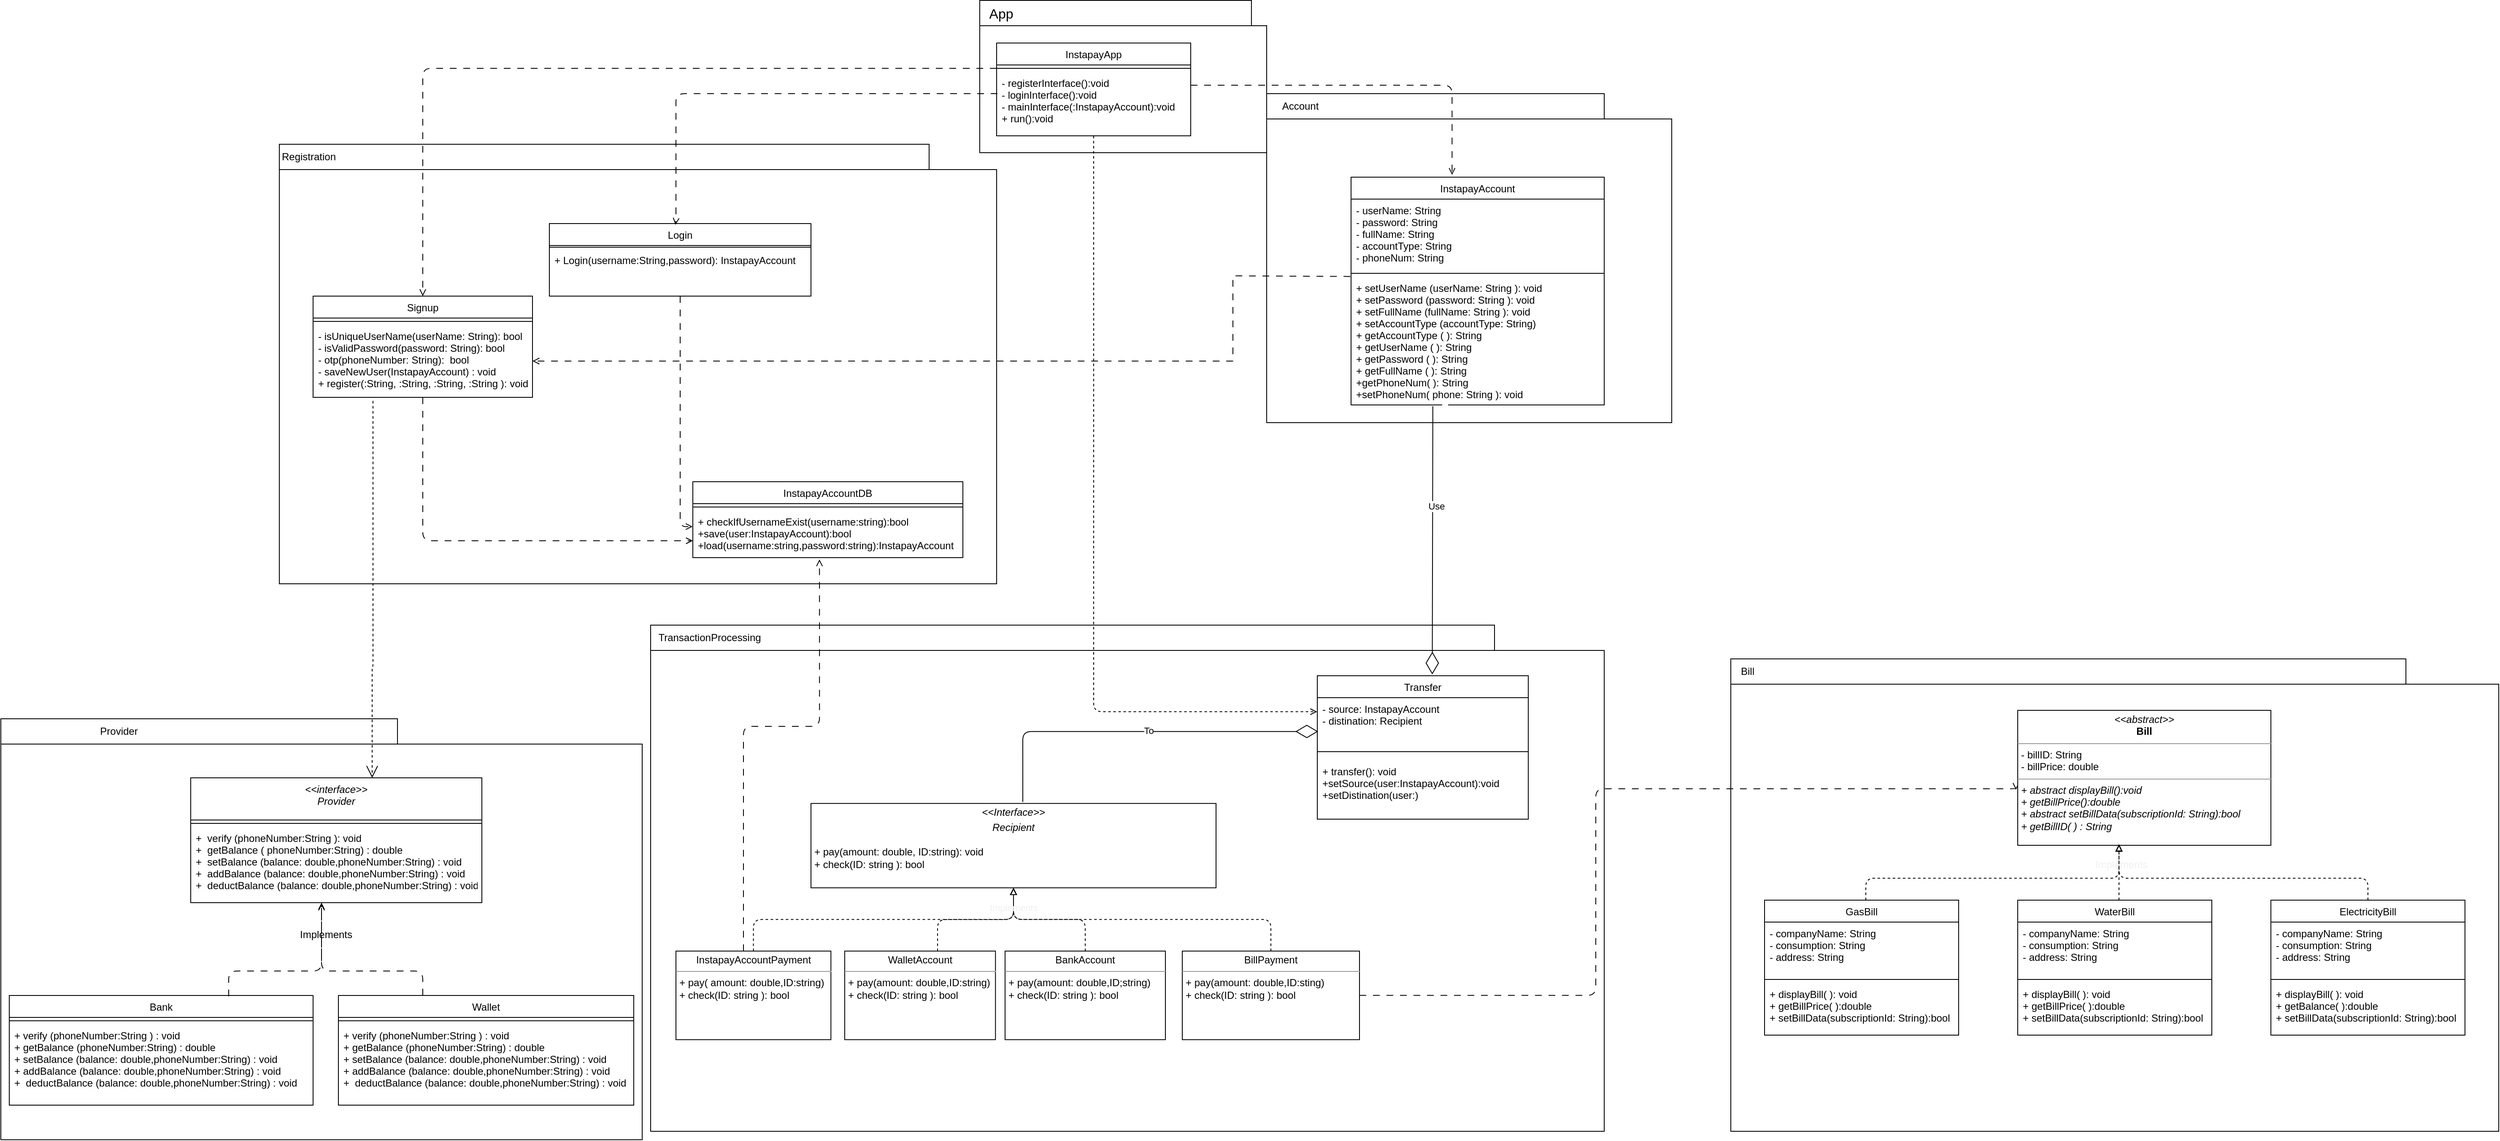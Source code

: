 <mxfile version="21.2.1" type="device">
  <diagram id="u_baxMAExRo-awtH1UQv" name="Page-1">
    <mxGraphModel dx="2975" dy="1676" grid="1" gridSize="10" guides="1" tooltips="1" connect="1" arrows="1" fold="1" page="1" pageScale="1" pageWidth="850" pageHeight="1100" math="0" shadow="0">
      <root>
        <mxCell id="0" />
        <mxCell id="1" parent="0" />
        <mxCell id="371" value="" style="shape=folder;fontStyle=1;tabWidth=1200;tabHeight=30;tabPosition=left;html=1;boundedLbl=1;fillColor=none;" parent="1" vertex="1">
          <mxGeometry x="-510" y="-230.5" width="340" height="180.5" as="geometry" />
        </mxCell>
        <mxCell id="387" value="" style="shape=folder;fontStyle=1;tabWidth=770;tabHeight=30;tabPosition=left;html=1;boundedLbl=1;fillColor=none;" parent="1" vertex="1">
          <mxGeometry x="-1340" y="-60" width="850" height="521" as="geometry" />
        </mxCell>
        <mxCell id="389" value="" style="shape=folder;fontStyle=1;tabWidth=800;tabHeight=30;tabPosition=left;html=1;boundedLbl=1;fillColor=none;" parent="1" vertex="1">
          <mxGeometry x="380" y="550" width="910" height="560" as="geometry" />
        </mxCell>
        <mxCell id="390" value="" style="shape=folder;fontStyle=1;tabWidth=1000;tabHeight=30;tabPosition=left;html=1;boundedLbl=1;fillColor=none;" parent="1" vertex="1">
          <mxGeometry x="-900" y="510" width="1130" height="600" as="geometry" />
        </mxCell>
        <mxCell id="16" value="InstapayAccount" style="swimlane;fontStyle=0;align=center;verticalAlign=top;childLayout=stackLayout;horizontal=1;startSize=26;horizontalStack=0;resizeParent=1;resizeParentMax=0;resizeLast=0;collapsible=1;marginBottom=0;fontSize=12;rounded=0;" parent="1" vertex="1">
          <mxGeometry x="-70" y="-21" width="300" height="270" as="geometry" />
        </mxCell>
        <mxCell id="17" value="- userName: String&#xa;- password: String&#xa;- fullName: String&#xa;- accountType: String&#xa;- phoneNum: String" style="text;strokeColor=none;fillColor=none;align=left;verticalAlign=top;spacingLeft=4;spacingRight=4;overflow=hidden;rotatable=0;points=[[0,0.5],[1,0.5]];portConstraint=eastwest;fontSize=12;rounded=0;" parent="16" vertex="1">
          <mxGeometry y="26" width="300" height="84" as="geometry" />
        </mxCell>
        <mxCell id="18" value="" style="line;strokeWidth=1;fillColor=none;align=left;verticalAlign=middle;spacingTop=-1;spacingLeft=3;spacingRight=3;rotatable=0;labelPosition=right;points=[];portConstraint=eastwest;strokeColor=inherit;fontSize=12;rounded=0;" parent="16" vertex="1">
          <mxGeometry y="110" width="300" height="8" as="geometry" />
        </mxCell>
        <mxCell id="19" value="+ setUserName (userName: String ): void&#xa;+ setPassword (password: String ): void&#xa;+ setFullName (fullName: String ): void&#xa;+ setAccountType (accountType: String)&#xa;+ getAccountType ( ): String&#xa;+ getUserName ( ): String&#xa;+ getPassword ( ): String&#xa;+ getFullName ( ): String &#xa;+getPhoneNum( ): String&#xa;+setPhoneNum( phone: String ): void" style="text;strokeColor=none;fillColor=none;align=left;verticalAlign=top;spacingLeft=4;spacingRight=4;overflow=hidden;rotatable=0;points=[[0,0.5],[1,0.5]];portConstraint=eastwest;fontSize=12;rounded=0;" parent="16" vertex="1">
          <mxGeometry y="118" width="300" height="152" as="geometry" />
        </mxCell>
        <mxCell id="38" value="&lt;&lt;interface&gt;&gt;&#xa;Provider" style="swimlane;fontStyle=2;align=center;verticalAlign=top;childLayout=stackLayout;horizontal=1;startSize=50;horizontalStack=0;resizeParent=1;resizeParentMax=0;resizeLast=0;collapsible=1;marginBottom=0;rounded=0;" parent="1" vertex="1">
          <mxGeometry x="-1445" y="691" width="345" height="148" as="geometry" />
        </mxCell>
        <mxCell id="40" value="" style="line;strokeWidth=1;fillColor=none;align=left;verticalAlign=middle;spacingTop=-1;spacingLeft=3;spacingRight=3;rotatable=0;labelPosition=right;points=[];portConstraint=eastwest;strokeColor=inherit;rounded=0;" parent="38" vertex="1">
          <mxGeometry y="50" width="345" height="8" as="geometry" />
        </mxCell>
        <mxCell id="41" value="+  verify (phoneNumber:String ): void&#xa;+  getBalance ( phoneNumber:String) : double&#xa;+  setBalance (balance: double,phoneNumber:String) : void&#xa;+  addBalance (balance: double,phoneNumber:String) : void&#xa;+  deductBalance (balance: double,phoneNumber:String) : void" style="text;strokeColor=none;fillColor=none;align=left;verticalAlign=top;spacingLeft=4;spacingRight=4;overflow=hidden;rotatable=0;points=[[0,0.5],[1,0.5]];portConstraint=eastwest;rounded=0;" parent="38" vertex="1">
          <mxGeometry y="58" width="345" height="90" as="geometry" />
        </mxCell>
        <mxCell id="366" value="" style="edgeStyle=orthogonalEdgeStyle;html=1;dashed=1;dashPattern=8 8;fontSize=16;endArrow=open;endFill=0;" parent="1" source="42" target="41" edge="1">
          <mxGeometry relative="1" as="geometry">
            <Array as="points">
              <mxPoint x="-1170" y="920" />
              <mxPoint x="-1290" y="920" />
            </Array>
          </mxGeometry>
        </mxCell>
        <mxCell id="42" value="Wallet" style="swimlane;fontStyle=0;align=center;verticalAlign=top;childLayout=stackLayout;horizontal=1;startSize=26;horizontalStack=0;resizeParent=1;resizeParentMax=0;resizeLast=0;collapsible=1;marginBottom=0;rounded=0;" parent="1" vertex="1">
          <mxGeometry x="-1270" y="949" width="350" height="130" as="geometry" />
        </mxCell>
        <mxCell id="44" value="" style="line;strokeWidth=1;fillColor=none;align=left;verticalAlign=middle;spacingTop=-1;spacingLeft=3;spacingRight=3;rotatable=0;labelPosition=right;points=[];portConstraint=eastwest;strokeColor=inherit;rounded=0;" parent="42" vertex="1">
          <mxGeometry y="26" width="350" height="8" as="geometry" />
        </mxCell>
        <mxCell id="45" value="+ verify (phoneNumber:String ) : void&#xa;+ getBalance (phoneNumber:String) : double&#xa;+ setBalance (balance: double,phoneNumber:String) : void &#xa;+ addBalance (balance: double,phoneNumber:String) : void&#xa;+  deductBalance (balance: double,phoneNumber:String) : void" style="text;strokeColor=none;fillColor=none;align=left;verticalAlign=top;spacingLeft=4;spacingRight=4;overflow=hidden;rotatable=0;points=[[0,0.5],[1,0.5]];portConstraint=eastwest;rounded=0;" parent="42" vertex="1">
          <mxGeometry y="34" width="350" height="96" as="geometry" />
        </mxCell>
        <mxCell id="48" value="Bank" style="swimlane;fontStyle=0;align=center;verticalAlign=top;childLayout=stackLayout;horizontal=1;startSize=26;horizontalStack=0;resizeParent=1;resizeParentMax=0;resizeLast=0;collapsible=1;marginBottom=0;rounded=0;" parent="1" vertex="1">
          <mxGeometry x="-1660" y="949" width="360" height="130" as="geometry" />
        </mxCell>
        <mxCell id="50" value="" style="line;strokeWidth=1;fillColor=none;align=left;verticalAlign=middle;spacingTop=-1;spacingLeft=3;spacingRight=3;rotatable=0;labelPosition=right;points=[];portConstraint=eastwest;strokeColor=inherit;rounded=0;" parent="48" vertex="1">
          <mxGeometry y="26" width="360" height="8" as="geometry" />
        </mxCell>
        <mxCell id="51" value="+ verify (phoneNumber:String ) : void&#xa;+ getBalance (phoneNumber:String) : double&#xa;+ setBalance (balance: double,phoneNumber:String) : void &#xa;+ addBalance (balance: double,phoneNumber:String) : void&#xa;+  deductBalance (balance: double,phoneNumber:String) : void" style="text;strokeColor=none;fillColor=none;align=left;verticalAlign=top;spacingLeft=4;spacingRight=4;overflow=hidden;rotatable=0;points=[[0,0.5],[1,0.5]];portConstraint=eastwest;rounded=0;" parent="48" vertex="1">
          <mxGeometry y="34" width="360" height="96" as="geometry" />
        </mxCell>
        <mxCell id="291" value="" style="edgeStyle=orthogonalEdgeStyle;html=1;fontSize=11;fontColor=#FFFFFF;endArrow=open;endFill=0;dashed=1;dashPattern=8 8;" parent="1" source="70" target="236" edge="1">
          <mxGeometry relative="1" as="geometry">
            <mxPoint x="-631.38" y="416.75" as="targetPoint" />
            <Array as="points">
              <mxPoint x="-1170" y="410" />
            </Array>
          </mxGeometry>
        </mxCell>
        <mxCell id="70" value="Signup" style="swimlane;fontStyle=0;align=center;verticalAlign=top;childLayout=stackLayout;horizontal=1;startSize=26;horizontalStack=0;resizeParent=1;resizeParentMax=0;resizeLast=0;collapsible=1;marginBottom=0;rounded=0;" parent="1" vertex="1">
          <mxGeometry x="-1300" y="120" width="260" height="120" as="geometry" />
        </mxCell>
        <mxCell id="72" value="" style="line;strokeWidth=1;fillColor=none;align=left;verticalAlign=middle;spacingTop=-1;spacingLeft=3;spacingRight=3;rotatable=0;labelPosition=right;points=[];portConstraint=eastwest;strokeColor=inherit;rounded=0;" parent="70" vertex="1">
          <mxGeometry y="26" width="260" height="8" as="geometry" />
        </mxCell>
        <mxCell id="73" value="- isUniqueUserName(userName: String): bool&#xa;- isValidPassword(password: String): bool&#xa;- otp(phoneNumber: String):  bool&#xa;- saveNewUser(InstapayAccount) : void&#xa;+ register(:String, :String, :String, :String ): void" style="text;strokeColor=none;fillColor=none;align=left;verticalAlign=top;spacingLeft=4;spacingRight=4;overflow=hidden;rotatable=0;points=[[0,0.5],[1,0.5]];portConstraint=eastwest;rounded=0;" parent="70" vertex="1">
          <mxGeometry y="34" width="260" height="86" as="geometry" />
        </mxCell>
        <mxCell id="97" style="edgeStyle=orthogonalEdgeStyle;html=1;rounded=0;endArrow=open;endFill=0;dashed=1;dashPattern=8 8;exitX=-0.003;exitY=-0.002;exitDx=0;exitDy=0;exitPerimeter=0;" parent="1" source="19" target="73" edge="1">
          <mxGeometry relative="1" as="geometry">
            <Array as="points">
              <mxPoint x="-72" y="97" />
              <mxPoint x="-210" y="96" />
              <mxPoint x="-210" y="217" />
            </Array>
            <mxPoint x="-740" y="210" as="targetPoint" />
          </mxGeometry>
        </mxCell>
        <mxCell id="285" value="" style="edgeStyle=orthogonalEdgeStyle;html=1;fontSize=11;fontColor=#FFFFFF;entryX=-0.001;entryY=0.343;entryDx=0;entryDy=0;entryPerimeter=0;dashed=1;dashPattern=8 8;endArrow=open;endFill=0;" parent="1" source="108" target="236" edge="1">
          <mxGeometry relative="1" as="geometry">
            <mxPoint x="-1485.0" y="297.75" as="targetPoint" />
            <Array as="points">
              <mxPoint x="-865" y="393" />
            </Array>
          </mxGeometry>
        </mxCell>
        <mxCell id="108" value="Login" style="swimlane;fontStyle=0;align=center;verticalAlign=top;childLayout=stackLayout;horizontal=1;startSize=26;horizontalStack=0;resizeParent=1;resizeParentMax=0;resizeLast=0;collapsible=1;marginBottom=0;rounded=0;" parent="1" vertex="1">
          <mxGeometry x="-1020.0" y="34" width="310" height="86" as="geometry" />
        </mxCell>
        <mxCell id="110" value="" style="line;strokeWidth=1;fillColor=none;align=left;verticalAlign=middle;spacingTop=-1;spacingLeft=3;spacingRight=3;rotatable=0;labelPosition=right;points=[];portConstraint=eastwest;strokeColor=inherit;rounded=0;" parent="108" vertex="1">
          <mxGeometry y="26" width="310" height="4" as="geometry" />
        </mxCell>
        <mxCell id="111" value="+ Login(username:String,password): InstapayAccount" style="text;strokeColor=none;fillColor=none;align=left;verticalAlign=top;spacingLeft=4;spacingRight=4;overflow=hidden;rotatable=0;points=[[0,0.5],[1,0.5]];portConstraint=eastwest;rounded=0;" parent="108" vertex="1">
          <mxGeometry y="30" width="310" height="56" as="geometry" />
        </mxCell>
        <mxCell id="242" value="" style="edgeStyle=orthogonalEdgeStyle;html=1;dashed=1;fontSize=9;endArrow=block;endFill=0;elbow=vertical;" parent="1" source="154" edge="1">
          <mxGeometry relative="1" as="geometry">
            <Array as="points">
              <mxPoint x="540" y="810" />
              <mxPoint x="840" y="810" />
            </Array>
            <mxPoint x="840" y="770" as="targetPoint" />
          </mxGeometry>
        </mxCell>
        <mxCell id="154" value="GasBill&#xa;" style="swimlane;fontStyle=0;align=center;verticalAlign=top;childLayout=stackLayout;horizontal=1;startSize=26;horizontalStack=0;resizeParent=1;resizeParentMax=0;resizeLast=0;collapsible=1;marginBottom=0;labelBackgroundColor=none;rounded=0;" parent="1" vertex="1">
          <mxGeometry x="420" y="836" width="230" height="160" as="geometry" />
        </mxCell>
        <mxCell id="155" value="- companyName: String&#xa;- consumption: String&#xa;- address: String" style="text;strokeColor=none;fillColor=none;align=left;verticalAlign=top;spacingLeft=4;spacingRight=4;overflow=hidden;rotatable=0;points=[[0,0.5],[1,0.5]];portConstraint=eastwest;labelBackgroundColor=none;rounded=0;" parent="154" vertex="1">
          <mxGeometry y="26" width="230" height="64" as="geometry" />
        </mxCell>
        <mxCell id="156" value="" style="line;strokeWidth=1;fillColor=none;align=left;verticalAlign=middle;spacingTop=-1;spacingLeft=3;spacingRight=3;rotatable=0;labelPosition=right;points=[];portConstraint=eastwest;strokeColor=inherit;labelBackgroundColor=#4b4949;rounded=0;" parent="154" vertex="1">
          <mxGeometry y="90" width="230" height="8" as="geometry" />
        </mxCell>
        <mxCell id="157" value="+ displayBill( ): void&#xa;+ getBillPrice( ):double&#xa;+ setBillData(subscriptionId: String):bool" style="text;strokeColor=none;fillColor=none;align=left;verticalAlign=top;spacingLeft=4;spacingRight=4;overflow=hidden;rotatable=0;points=[[0,0.5],[1,0.5]];portConstraint=eastwest;labelBackgroundColor=none;rounded=0;" parent="154" vertex="1">
          <mxGeometry y="98" width="230" height="62" as="geometry" />
        </mxCell>
        <mxCell id="162" value="ElectricityBill" style="swimlane;fontStyle=0;align=center;verticalAlign=top;childLayout=stackLayout;horizontal=1;startSize=26;horizontalStack=0;resizeParent=1;resizeParentMax=0;resizeLast=0;collapsible=1;marginBottom=0;labelBackgroundColor=none;rounded=0;" parent="1" vertex="1">
          <mxGeometry x="1020" y="836" width="230" height="160" as="geometry" />
        </mxCell>
        <mxCell id="163" value="- companyName: String&#xa;- consumption: String&#xa;- address: String" style="text;strokeColor=none;fillColor=none;align=left;verticalAlign=top;spacingLeft=4;spacingRight=4;overflow=hidden;rotatable=0;points=[[0,0.5],[1,0.5]];portConstraint=eastwest;labelBackgroundColor=none;rounded=0;" parent="162" vertex="1">
          <mxGeometry y="26" width="230" height="64" as="geometry" />
        </mxCell>
        <mxCell id="164" value="" style="line;strokeWidth=1;fillColor=none;align=left;verticalAlign=middle;spacingTop=-1;spacingLeft=3;spacingRight=3;rotatable=0;labelPosition=right;points=[];portConstraint=eastwest;strokeColor=inherit;labelBackgroundColor=#4b4949;rounded=0;" parent="162" vertex="1">
          <mxGeometry y="90" width="230" height="8" as="geometry" />
        </mxCell>
        <mxCell id="165" value="+ displayBill( ): void&#xa;+ getBalance( ):double&#xa;+ setBillData(subscriptionId: String):bool" style="text;strokeColor=none;fillColor=none;align=left;verticalAlign=top;spacingLeft=4;spacingRight=4;overflow=hidden;rotatable=0;points=[[0,0.5],[1,0.5]];portConstraint=eastwest;labelBackgroundColor=none;rounded=0;" parent="162" vertex="1">
          <mxGeometry y="98" width="230" height="62" as="geometry" />
        </mxCell>
        <mxCell id="188" value="Transfer" style="swimlane;fontStyle=0;align=center;verticalAlign=top;childLayout=stackLayout;horizontal=1;startSize=26;horizontalStack=0;resizeParent=1;resizeParentMax=0;resizeLast=0;collapsible=1;marginBottom=0;labelBackgroundColor=none;labelBorderColor=none;fillStyle=auto;fontColor=default;fillColor=default;gradientColor=none;" parent="1" vertex="1">
          <mxGeometry x="-110" y="570" width="250" height="170" as="geometry" />
        </mxCell>
        <mxCell id="189" value="- source: InstapayAccount&#xa;- distination: Recipient&#xa; " style="text;strokeColor=none;fillColor=none;align=left;verticalAlign=top;spacingLeft=4;spacingRight=4;overflow=hidden;rotatable=0;points=[[0,0.5],[1,0.5]];portConstraint=eastwest;labelBackgroundColor=none;labelBorderColor=none;fillStyle=auto;fontColor=default;" parent="188" vertex="1">
          <mxGeometry y="26" width="250" height="54" as="geometry" />
        </mxCell>
        <mxCell id="190" value="" style="line;strokeWidth=1;fillColor=none;align=left;verticalAlign=middle;spacingTop=-1;spacingLeft=3;spacingRight=3;rotatable=0;labelPosition=right;points=[];portConstraint=eastwest;strokeColor=inherit;labelBackgroundColor=none;labelBorderColor=none;fillStyle=auto;fontColor=default;" parent="188" vertex="1">
          <mxGeometry y="80" width="250" height="20" as="geometry" />
        </mxCell>
        <mxCell id="191" value="+ transfer(): void&#xa;+setSource(user:InstapayAccount):void&#xa;+setDistination(user:)" style="text;strokeColor=none;fillColor=none;align=left;verticalAlign=top;spacingLeft=4;spacingRight=4;overflow=hidden;rotatable=0;points=[[0,0.5],[1,0.5]];portConstraint=eastwest;labelBackgroundColor=none;labelBorderColor=none;fillStyle=auto;fontColor=default;" parent="188" vertex="1">
          <mxGeometry y="100" width="250" height="70" as="geometry" />
        </mxCell>
        <mxCell id="193" value="&lt;p style=&quot;margin:0px;margin-top:4px;text-align:center;&quot;&gt;&lt;i&gt;&amp;lt;&amp;lt;Interface&amp;gt;&amp;gt;&lt;/i&gt;&lt;br&gt;&lt;/p&gt;&lt;p style=&quot;margin:0px;margin-top:4px;text-align:center;&quot;&gt;&lt;i&gt;Recipient&lt;/i&gt;&lt;/p&gt;&lt;p style=&quot;margin:0px;margin-left:4px;&quot;&gt;&lt;br&gt;&lt;/p&gt;&lt;p style=&quot;margin:0px;margin-left:4px;&quot;&gt;+ pay(amount: double, ID:string): void&lt;/p&gt;&lt;p style=&quot;margin:0px;margin-left:4px;&quot;&gt;+ check(ID: string ): bool&lt;br&gt;&lt;br&gt;&lt;/p&gt;" style="verticalAlign=top;align=left;overflow=fill;fontSize=12;fontFamily=Helvetica;html=1;" parent="1" vertex="1">
          <mxGeometry x="-710" y="721.37" width="480" height="100" as="geometry" />
        </mxCell>
        <mxCell id="212" value="" style="edgeStyle=orthogonalEdgeStyle;html=1;elbow=vertical;endArrow=block;endFill=0;dashed=1;" parent="1" source="194" target="193" edge="1">
          <mxGeometry relative="1" as="geometry" />
        </mxCell>
        <mxCell id="194" value="&lt;p style=&quot;margin:0px;margin-top:4px;text-align:center;&quot;&gt;BillPayment&lt;/p&gt;&lt;hr size=&quot;1&quot;&gt;&lt;p style=&quot;margin:0px;margin-left:4px;&quot;&gt;&lt;/p&gt;&lt;p style=&quot;margin: 0px 0px 0px 4px;&quot;&gt;+ pay(amount: double,ID:sting)&lt;br&gt;&lt;/p&gt;&lt;p style=&quot;margin: 0px 0px 0px 4px;&quot;&gt;+ check(ID: string ): bool&lt;/p&gt;" style="verticalAlign=top;align=left;overflow=fill;fontSize=12;fontFamily=Helvetica;html=1;" parent="1" vertex="1">
          <mxGeometry x="-270" y="896.37" width="210" height="105" as="geometry" />
        </mxCell>
        <mxCell id="207" value="" style="edgeStyle=orthogonalEdgeStyle;html=1;elbow=vertical;endArrow=block;endFill=0;dashed=1;" parent="1" source="195" target="193" edge="1">
          <mxGeometry relative="1" as="geometry" />
        </mxCell>
        <mxCell id="195" value="&lt;p style=&quot;margin:0px;margin-top:4px;text-align:center;&quot;&gt;BankAccount&lt;/p&gt;&lt;hr size=&quot;1&quot;&gt;&lt;p style=&quot;margin:0px;margin-left:4px;&quot;&gt;&lt;/p&gt;&lt;p style=&quot;margin: 0px 0px 0px 4px;&quot;&gt;+ pay(amount: double,ID;string)&lt;br&gt;&lt;/p&gt;&lt;p style=&quot;margin: 0px 0px 0px 4px;&quot;&gt;+ check(ID: string ): bool&lt;/p&gt;" style="verticalAlign=top;align=left;overflow=fill;fontSize=12;fontFamily=Helvetica;html=1;" parent="1" vertex="1">
          <mxGeometry x="-480" y="896.37" width="190" height="105" as="geometry" />
        </mxCell>
        <mxCell id="206" value="" style="edgeStyle=orthogonalEdgeStyle;html=1;elbow=vertical;endArrow=block;endFill=0;dashed=1;" parent="1" source="196" target="193" edge="1">
          <mxGeometry relative="1" as="geometry" />
        </mxCell>
        <mxCell id="281" value="" style="edgeStyle=orthogonalEdgeStyle;html=1;fontSize=11;fontColor=#FFFFFF;dashed=1;dashPattern=8 8;endArrow=open;endFill=0;entryX=0.469;entryY=1.037;entryDx=0;entryDy=0;entryPerimeter=0;" parent="1" source="196" target="236" edge="1">
          <mxGeometry relative="1" as="geometry">
            <mxPoint x="-651" y="460" as="targetPoint" />
            <Array as="points">
              <mxPoint x="-790" y="630" />
              <mxPoint x="-700" y="630" />
            </Array>
          </mxGeometry>
        </mxCell>
        <mxCell id="196" value="&lt;p style=&quot;margin:0px;margin-top:4px;text-align:center;&quot;&gt;InstapayAccountPayment&lt;/p&gt;&lt;hr size=&quot;1&quot;&gt;&lt;p style=&quot;margin:0px;margin-left:4px;&quot;&gt;&lt;/p&gt;&lt;p style=&quot;margin:0px;margin-left:4px;&quot;&gt;+ pay( amount: double,ID:string)&lt;br&gt;&lt;/p&gt;&lt;p style=&quot;margin:0px;margin-left:4px;&quot;&gt;+ check(ID: string ): bool&lt;br&gt;&lt;/p&gt;" style="verticalAlign=top;align=left;overflow=fill;fontSize=12;fontFamily=Helvetica;html=1;" parent="1" vertex="1">
          <mxGeometry x="-870" y="896.37" width="183.64" height="105" as="geometry" />
        </mxCell>
        <mxCell id="210" value="" style="edgeStyle=orthogonalEdgeStyle;html=1;elbow=vertical;endArrow=block;endFill=0;dashed=1;" parent="1" source="197" target="193" edge="1">
          <mxGeometry relative="1" as="geometry">
            <Array as="points">
              <mxPoint x="-560" y="859" />
              <mxPoint x="-470" y="859" />
            </Array>
          </mxGeometry>
        </mxCell>
        <mxCell id="197" value="&lt;p style=&quot;margin:0px;margin-top:4px;text-align:center;&quot;&gt;WalletAccount&lt;/p&gt;&lt;hr size=&quot;1&quot;&gt;&lt;p style=&quot;margin:0px;margin-left:4px;&quot;&gt;+ pay(amount: double,ID:string)&lt;/p&gt;&lt;p style=&quot;margin:0px;margin-left:4px;&quot;&gt;+ check(ID: string ): bool&lt;br&gt;&lt;/p&gt;" style="verticalAlign=top;align=left;overflow=fill;fontSize=12;fontFamily=Helvetica;html=1;" parent="1" vertex="1">
          <mxGeometry x="-670.02" y="896.37" width="178.64" height="105" as="geometry" />
        </mxCell>
        <mxCell id="213" value="&lt;span style=&quot;color: rgb(240, 240, 240); font-family: Helvetica; font-size: 11px; font-style: normal; font-variant-ligatures: normal; font-variant-caps: normal; font-weight: 400; letter-spacing: normal; orphans: 2; text-align: center; text-indent: 0px; text-transform: none; widows: 2; word-spacing: 0px; -webkit-text-stroke-width: 0px; text-decoration-thickness: initial; text-decoration-style: initial; text-decoration-color: initial; float: none; display: inline !important;&quot;&gt;Implements&lt;/span&gt;" style="text;whiteSpace=wrap;html=1;" parent="1" vertex="1">
          <mxGeometry x="-500" y="831.37" width="60" height="30" as="geometry" />
        </mxCell>
        <mxCell id="214" value="" style="endArrow=diamondThin;endFill=0;endSize=24;html=1;exitX=0.523;exitY=-0.017;exitDx=0;exitDy=0;exitPerimeter=0;entryX=0.004;entryY=0.742;entryDx=0;entryDy=0;entryPerimeter=0;edgeStyle=orthogonalEdgeStyle;" parent="1" source="193" target="189" edge="1">
          <mxGeometry width="160" relative="1" as="geometry">
            <mxPoint x="-580" y="840" as="sourcePoint" />
            <mxPoint x="-140" y="590" as="targetPoint" />
          </mxGeometry>
        </mxCell>
        <mxCell id="305" value="1" style="edgeLabel;html=1;align=center;verticalAlign=middle;resizable=0;points=[];fontSize=11;fontColor=#FFFFFF;" parent="214" vertex="1" connectable="0">
          <mxGeometry x="-0.835" y="-1" relative="1" as="geometry">
            <mxPoint x="-12" y="25" as="offset" />
          </mxGeometry>
        </mxCell>
        <mxCell id="331" value="To" style="edgeLabel;html=1;align=center;verticalAlign=middle;resizable=0;points=[];" parent="214" vertex="1" connectable="0">
          <mxGeometry x="0.07" y="1" relative="1" as="geometry">
            <mxPoint as="offset" />
          </mxGeometry>
        </mxCell>
        <mxCell id="295" value="" style="edgeStyle=orthogonalEdgeStyle;html=1;fontSize=11;fontColor=#FFFFFF;entryX=0.5;entryY=0;entryDx=0;entryDy=0;endArrow=open;endFill=0;dashed=1;dashPattern=8 8;" parent="1" source="219" target="70" edge="1">
          <mxGeometry relative="1" as="geometry">
            <mxPoint x="-375" y="-30.0" as="targetPoint" />
            <Array as="points">
              <mxPoint x="-1170" y="-150" />
            </Array>
          </mxGeometry>
        </mxCell>
        <mxCell id="300" value="" style="edgeStyle=orthogonalEdgeStyle;html=1;fontSize=11;fontColor=#FFFFFF;entryX=0.399;entryY=-0.01;entryDx=0;entryDy=0;endArrow=open;endFill=0;dashed=1;dashPattern=8 8;entryPerimeter=0;" parent="1" source="219" target="16" edge="1">
          <mxGeometry relative="1" as="geometry">
            <mxPoint x="-105" y="-140" as="targetPoint" />
            <Array as="points">
              <mxPoint x="50" y="-130" />
            </Array>
          </mxGeometry>
        </mxCell>
        <mxCell id="302" value="" style="edgeStyle=orthogonalEdgeStyle;html=1;fontSize=11;fontColor=#FFFFFF;entryX=-0.001;entryY=0.308;entryDx=0;entryDy=0;entryPerimeter=0;endArrow=open;endFill=0;dashed=1;" parent="1" source="219" target="189" edge="1">
          <mxGeometry relative="1" as="geometry">
            <mxPoint x="-375" y="440" as="targetPoint" />
          </mxGeometry>
        </mxCell>
        <mxCell id="219" value="InstapayApp" style="swimlane;fontStyle=0;align=center;verticalAlign=top;childLayout=stackLayout;horizontal=1;startSize=26;horizontalStack=0;resizeParent=1;resizeParentMax=0;resizeLast=0;collapsible=1;marginBottom=0;" parent="1" vertex="1">
          <mxGeometry x="-490" y="-180" width="230" height="110" as="geometry" />
        </mxCell>
        <mxCell id="221" value="" style="line;strokeWidth=1;fillColor=none;align=left;verticalAlign=middle;spacingTop=-1;spacingLeft=3;spacingRight=3;rotatable=0;labelPosition=right;points=[];portConstraint=eastwest;strokeColor=inherit;" parent="219" vertex="1">
          <mxGeometry y="26" width="230" height="8" as="geometry" />
        </mxCell>
        <mxCell id="222" value="- registerInterface():void&#xa;- loginInterface():void&#xa;- mainInterface(:InstapayAccount):void&#xa;+ run():void&#xa;" style="text;strokeColor=none;fillColor=none;align=left;verticalAlign=top;spacingLeft=4;spacingRight=4;overflow=hidden;rotatable=0;points=[[0,0.5],[1,0.5]];portConstraint=eastwest;" parent="219" vertex="1">
          <mxGeometry y="34" width="230" height="76" as="geometry" />
        </mxCell>
        <mxCell id="233" value="InstapayAccountDB" style="swimlane;fontStyle=0;align=center;verticalAlign=top;childLayout=stackLayout;horizontal=1;startSize=26;horizontalStack=0;resizeParent=1;resizeParentMax=0;resizeLast=0;collapsible=1;marginBottom=0;" parent="1" vertex="1">
          <mxGeometry x="-850" y="340" width="320" height="90" as="geometry" />
        </mxCell>
        <mxCell id="235" value="" style="line;strokeWidth=1;fillColor=none;align=left;verticalAlign=middle;spacingTop=-1;spacingLeft=3;spacingRight=3;rotatable=0;labelPosition=right;points=[];portConstraint=eastwest;strokeColor=inherit;" parent="233" vertex="1">
          <mxGeometry y="26" width="320" height="8" as="geometry" />
        </mxCell>
        <mxCell id="236" value="+ checkIfUsernameExist(username:string):bool&#xa;+save(user:InstapayAccount):bool&#xa;+load(username:string,password:string):InstapayAccount" style="text;strokeColor=none;fillColor=none;align=left;verticalAlign=top;spacingLeft=4;spacingRight=4;overflow=hidden;rotatable=0;points=[[0,0.5],[1,0.5]];portConstraint=eastwest;" parent="233" vertex="1">
          <mxGeometry y="34" width="320" height="56" as="geometry" />
        </mxCell>
        <mxCell id="247" value="" style="edgeStyle=orthogonalEdgeStyle;html=1;dashed=1;fontSize=9;endArrow=block;endFill=0;elbow=vertical;" parent="1" source="158" edge="1">
          <mxGeometry relative="1" as="geometry">
            <mxPoint x="840" y="770" as="targetPoint" />
            <Array as="points">
              <mxPoint x="840" y="780" />
            </Array>
          </mxGeometry>
        </mxCell>
        <mxCell id="158" value="WaterBill" style="swimlane;fontStyle=0;align=center;verticalAlign=top;childLayout=stackLayout;horizontal=1;startSize=26;horizontalStack=0;resizeParent=1;resizeParentMax=0;resizeLast=0;collapsible=1;marginBottom=0;labelBackgroundColor=none;rounded=0;" parent="1" vertex="1">
          <mxGeometry x="720" y="836" width="230" height="160" as="geometry" />
        </mxCell>
        <mxCell id="159" value="- companyName: String&#xa;- consumption: String&#xa;- address: String" style="text;strokeColor=none;fillColor=none;align=left;verticalAlign=top;spacingLeft=4;spacingRight=4;overflow=hidden;rotatable=0;points=[[0,0.5],[1,0.5]];portConstraint=eastwest;labelBackgroundColor=none;rounded=0;" parent="158" vertex="1">
          <mxGeometry y="26" width="230" height="64" as="geometry" />
        </mxCell>
        <mxCell id="160" value="" style="line;strokeWidth=1;fillColor=none;align=left;verticalAlign=middle;spacingTop=-1;spacingLeft=3;spacingRight=3;rotatable=0;labelPosition=right;points=[];portConstraint=eastwest;strokeColor=inherit;labelBackgroundColor=#4b4949;rounded=0;" parent="158" vertex="1">
          <mxGeometry y="90" width="230" height="8" as="geometry" />
        </mxCell>
        <mxCell id="161" value="+ displayBill( ): void&#xa;+ getBillPrice( ):double&#xa;+ setBillData(subscriptionId: String):bool" style="text;strokeColor=none;fillColor=none;align=left;verticalAlign=top;spacingLeft=4;spacingRight=4;overflow=hidden;rotatable=0;points=[[0,0.5],[1,0.5]];portConstraint=eastwest;labelBackgroundColor=none;rounded=0;" parent="158" vertex="1">
          <mxGeometry y="98" width="230" height="62" as="geometry" />
        </mxCell>
        <mxCell id="253" value="&lt;span style=&quot;color: rgb(240, 240, 240); font-family: Helvetica; font-size: 12px; font-style: normal; font-variant-ligatures: normal; font-variant-caps: normal; font-weight: 400; letter-spacing: normal; orphans: 2; text-align: center; text-indent: 0px; text-transform: none; widows: 2; word-spacing: 0px; -webkit-text-stroke-width: 0px; text-decoration-thickness: initial; text-decoration-style: initial; text-decoration-color: initial; float: none; display: inline !important;&quot;&gt;Implements&lt;/span&gt;" style="text;whiteSpace=wrap;html=1;fontSize=12;" parent="1" vertex="1">
          <mxGeometry x="810" y="780" width="40" height="10" as="geometry" />
        </mxCell>
        <mxCell id="276" value="" style="endArrow=diamondThin;endFill=0;endSize=24;html=1;rounded=0;entryX=0.545;entryY=-0.009;entryDx=0;entryDy=0;entryPerimeter=0;exitX=0.323;exitY=1.01;exitDx=0;exitDy=0;exitPerimeter=0;" parent="1" source="19" target="188" edge="1">
          <mxGeometry width="160" relative="1" as="geometry">
            <mxPoint x="26" y="230" as="sourcePoint" />
            <mxPoint x="-20.26" y="320" as="targetPoint" />
          </mxGeometry>
        </mxCell>
        <mxCell id="306" value="1" style="edgeLabel;html=1;align=center;verticalAlign=middle;resizable=0;points=[];fontSize=11;fontColor=#FFFFFF;" parent="276" vertex="1" connectable="0">
          <mxGeometry x="0.544" y="3" relative="1" as="geometry">
            <mxPoint x="11" y="-244" as="offset" />
          </mxGeometry>
        </mxCell>
        <mxCell id="318" value="Use" style="edgeLabel;html=1;align=center;verticalAlign=middle;resizable=0;points=[];" parent="276" vertex="1" connectable="0">
          <mxGeometry x="-0.234" y="5" relative="1" as="geometry">
            <mxPoint x="-1" y="-4" as="offset" />
          </mxGeometry>
        </mxCell>
        <mxCell id="283" value="" style="edgeStyle=orthogonalEdgeStyle;html=1;fontSize=11;fontColor=#FFFFFF;exitX=1;exitY=0.5;exitDx=0;exitDy=0;endArrow=open;endFill=0;dashed=1;dashPattern=8 8;entryX=-0.007;entryY=0.589;entryDx=0;entryDy=0;entryPerimeter=0;" parent="1" source="194" target="383" edge="1">
          <mxGeometry relative="1" as="geometry">
            <mxPoint x="400" y="705" as="targetPoint" />
            <Array as="points">
              <mxPoint x="220" y="949" />
              <mxPoint x="220" y="704" />
              <mxPoint x="718" y="704" />
            </Array>
            <mxPoint x="236.16" y="977.8" as="sourcePoint" />
          </mxGeometry>
        </mxCell>
        <mxCell id="296" value="" style="edgeStyle=orthogonalEdgeStyle;html=1;fontSize=11;fontColor=#FFFFFF;dashed=1;dashPattern=8 8;endArrow=open;endFill=0;entryX=0.482;entryY=0.017;entryDx=0;entryDy=0;entryPerimeter=0;" parent="1" target="108" edge="1">
          <mxGeometry relative="1" as="geometry">
            <mxPoint x="-489" y="-120" as="sourcePoint" />
            <mxPoint x="-870" y="50" as="targetPoint" />
            <Array as="points">
              <mxPoint x="-489" y="-120" />
              <mxPoint x="-870" y="-120" />
              <mxPoint x="-870" y="30" />
              <mxPoint x="-871" y="30" />
            </Array>
          </mxGeometry>
        </mxCell>
        <mxCell id="372" value="&lt;font style=&quot;font-size: 16px;&quot;&gt;App&lt;/font&gt;" style="text;html=1;align=center;verticalAlign=middle;resizable=0;points=[];autosize=1;strokeColor=none;fillColor=none;fontSize=12;" parent="1" vertex="1">
          <mxGeometry x="-510" y="-230.5" width="50" height="30" as="geometry" />
        </mxCell>
        <mxCell id="373" value="" style="endArrow=open;endSize=12;dashed=1;html=1;edgeStyle=orthogonalEdgeStyle;exitX=0.273;exitY=1.05;exitDx=0;exitDy=0;exitPerimeter=0;" parent="1" target="38" edge="1" source="73">
          <mxGeometry x="-0.156" y="-193" width="160" relative="1" as="geometry">
            <mxPoint x="-1230" y="260" as="sourcePoint" />
            <mxPoint x="-1210" y="580" as="targetPoint" />
            <Array as="points">
              <mxPoint x="-1230" y="560" />
            </Array>
            <mxPoint x="-180" y="-123" as="offset" />
          </mxGeometry>
        </mxCell>
        <mxCell id="368" value="&lt;font style=&quot;font-size: 12px;&quot;&gt;Implements&lt;/font&gt;" style="text;html=1;align=center;verticalAlign=middle;resizable=0;points=[];autosize=1;strokeColor=none;fillColor=none;fontSize=16;" parent="1" vertex="1">
          <mxGeometry x="-1330" y="860" width="90" height="30" as="geometry" />
        </mxCell>
        <mxCell id="382" value="" style="edgeStyle=orthogonalEdgeStyle;html=1;dashed=1;dashPattern=8 8;fontSize=16;endArrow=open;endFill=0;" parent="1" edge="1">
          <mxGeometry relative="1" as="geometry">
            <Array as="points">
              <mxPoint x="-1400" y="920" />
              <mxPoint x="-1290" y="920" />
            </Array>
            <mxPoint x="-1400" y="950" as="sourcePoint" />
            <mxPoint x="-1290" y="840" as="targetPoint" />
          </mxGeometry>
        </mxCell>
        <mxCell id="383" value="&lt;p style=&quot;margin:0px;margin-top:4px;text-align:center;&quot;&gt;&lt;i&gt;&amp;lt;&amp;lt;abstract&amp;gt;&amp;gt;&lt;/i&gt;&lt;br&gt;&lt;b&gt;Bill&lt;/b&gt;&lt;/p&gt;&lt;hr size=&quot;1&quot;&gt;&lt;p style=&quot;margin:0px;margin-left:4px;&quot;&gt;- billID: String&lt;br&gt;&lt;/p&gt;&lt;p style=&quot;margin:0px;margin-left:4px;&quot;&gt;- billPrice: double&lt;/p&gt;&lt;hr size=&quot;1&quot;&gt;&lt;p style=&quot;margin:0px;margin-left:4px;&quot;&gt;&lt;i&gt;+ abstract displayBill():void&lt;br&gt;+ getBillPrice():double&lt;br&gt;+ abstract setBillData(subscriptionId: String):bool&lt;/i&gt;&lt;br&gt;&lt;/p&gt;&lt;p style=&quot;margin:0px;margin-left:4px;&quot;&gt;&lt;i&gt;+ getBillID( ) : String&lt;/i&gt;&lt;/p&gt;" style="verticalAlign=top;align=left;overflow=fill;fontSize=12;fontFamily=Helvetica;html=1;" parent="1" vertex="1">
          <mxGeometry x="720" y="611" width="300" height="160" as="geometry" />
        </mxCell>
        <mxCell id="388" value="" style="shape=folder;fontStyle=1;tabWidth=470;tabHeight=30;tabPosition=left;html=1;boundedLbl=1;fillColor=none;" parent="1" vertex="1">
          <mxGeometry x="-1670" y="621" width="760" height="499" as="geometry" />
        </mxCell>
        <mxCell id="391" value="" style="shape=folder;fontStyle=1;tabWidth=400;tabHeight=30;tabPosition=left;html=1;boundedLbl=1;fillColor=none;" parent="1" vertex="1">
          <mxGeometry x="-170" y="-120" width="480" height="390" as="geometry" />
        </mxCell>
        <mxCell id="392" value="Account" style="text;html=1;strokeColor=none;fillColor=none;align=center;verticalAlign=middle;whiteSpace=wrap;rounded=0;" parent="1" vertex="1">
          <mxGeometry x="-160" y="-120" width="60" height="30" as="geometry" />
        </mxCell>
        <mxCell id="393" value="Bill" style="text;html=1;strokeColor=none;fillColor=none;align=center;verticalAlign=middle;whiteSpace=wrap;rounded=0;" parent="1" vertex="1">
          <mxGeometry x="370" y="550" width="60" height="30" as="geometry" />
        </mxCell>
        <mxCell id="394" value="TransactionProcessing" style="text;html=1;strokeColor=none;fillColor=none;align=center;verticalAlign=middle;whiteSpace=wrap;rounded=0;" parent="1" vertex="1">
          <mxGeometry x="-860" y="510" width="60" height="30" as="geometry" />
        </mxCell>
        <mxCell id="395" value="Provider" style="text;html=1;strokeColor=none;fillColor=none;align=center;verticalAlign=middle;whiteSpace=wrap;rounded=0;" parent="1" vertex="1">
          <mxGeometry x="-1560" y="621" width="60" height="30" as="geometry" />
        </mxCell>
        <mxCell id="396" value="Registration" style="text;html=1;strokeColor=none;fillColor=none;align=center;verticalAlign=middle;whiteSpace=wrap;rounded=0;" parent="1" vertex="1">
          <mxGeometry x="-1335" y="-60" width="60" height="30" as="geometry" />
        </mxCell>
        <mxCell id="400" value="" style="edgeStyle=orthogonalEdgeStyle;html=1;dashed=1;fontSize=9;endArrow=block;endFill=0;elbow=vertical;" parent="1" edge="1">
          <mxGeometry relative="1" as="geometry">
            <Array as="points">
              <mxPoint x="1135" y="810" />
              <mxPoint x="840" y="810" />
            </Array>
            <mxPoint x="840" y="769.5" as="targetPoint" />
            <mxPoint x="1135" y="836" as="sourcePoint" />
          </mxGeometry>
        </mxCell>
      </root>
    </mxGraphModel>
  </diagram>
</mxfile>
